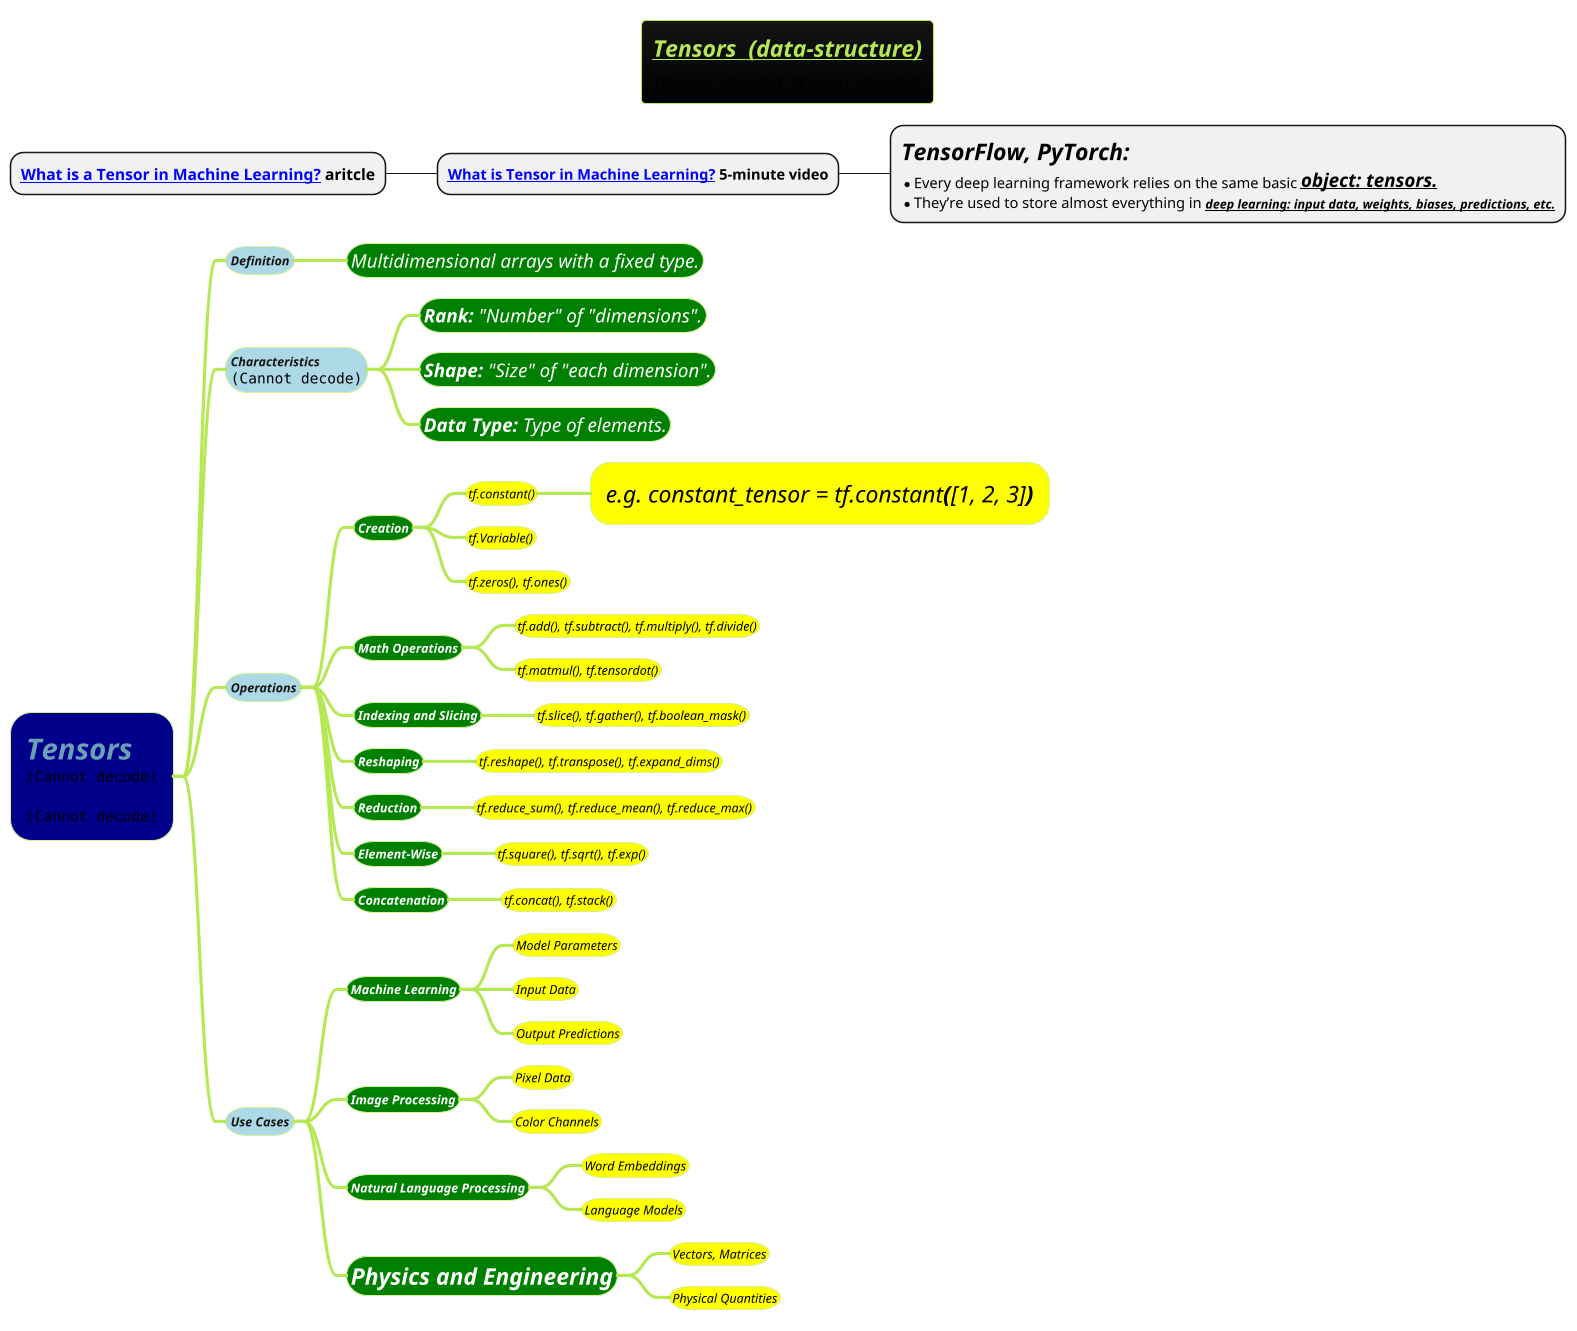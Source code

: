 @startmindmap
title =<i><b><u><size:18>Tensors  (data-structure)\n<img:images/img_3.png{scale=.966}> <img:images/img_2.png{scale=.55}>

* <size:15><b>[[https://towardsdatascience.com/what-is-a-tensor-in-deep-learning-6dedd95d6507 What is a Tensor in Machine Learning?]] aritcle
** <b>[[https://www.youtube.com/watch?app=desktop&v=tIqoI4jGE-w&ab_channel=MinsukHeo%ED%97%88%EB%AF%BC%EC%84%9D What is Tensor in Machine Learning?]] 5-minute video
***:=<i>TensorFlow, PyTorch:
* Every deep learning framework relies on the same basic <size:18><u><i><b>object: tensors.
* They’re used to store almost everything in <size:12><u><i><b>deep learning: input data, weights, biases, predictions, etc.;
!theme hacker

*[#darkblue] <size:28><i>Tensors\n<img:images/img_5.png{scale=.6}>\n\n<img:images/img_1.png{scale=.7}>
**[#lightblue] <i><size:12>Definition
***[#green] <color #white><i><size:18>Multidimensional arrays with a fixed type.
**[#lightblue] <i><size:12>Characteristics\n<img:images/img_4.png{scale=.8}>
***[#green] <color #white><i><size:18>**Rank:** "Number" of "dimensions".
***[#green] <color #white><i><size:18>**Shape:** "Size" of "each dimension".
***[#green] <color #white><i><size:18>**Data Type:** Type of elements.
**[#lightblue] <i><size:12>Operations
***[#green] <color #white><b><i><size:12>Creation
****[#yellow] <color #black><i><size:12>tf.constant()
*****[#yellow] <color #black><i><size:22>e.g. constant_tensor = tf.constant**(**[1, 2, 3]**)**
****[#yellow] <color #black><i><size:12>tf.Variable()
****[#yellow] <color #black><i><size:12>tf.zeros(), tf.ones()
***[#green] <color #white><b><i><size:12>Math Operations
****[#yellow] <color #black><i><size:12>tf.add(), tf.subtract(), tf.multiply(), tf.divide()
****[#yellow] <color #black><i><size:12>tf.matmul(), tf.tensordot()
***[#green] <color #white><b><i><size:12>Indexing and Slicing
****[#yellow] <color #black><i><size:12>tf.slice(), tf.gather(), tf.boolean_mask()
***[#green] <color #white><b><i><size:12>Reshaping
****[#yellow] <color #black><i><size:12>tf.reshape(), tf.transpose(), tf.expand_dims()
***[#green] <color #white><b><i><size:12>Reduction
****[#yellow] <color #black><i><size:12>tf.reduce_sum(), tf.reduce_mean(), tf.reduce_max()
***[#green] <color #white><b><i><size:12>Element-Wise
****[#yellow] <color #black><i><size:12>tf.square(), tf.sqrt(), tf.exp()
***[#green] <color #white><b><i><size:12>Concatenation
****[#yellow] <color #black><i><size:12>tf.concat(), tf.stack()
**[#lightblue] <i><size:12>Use Cases
***[#green] <color #white><b><i><size:12>Machine Learning
****[#yellow] <color #black><i><size:12>Model Parameters
****[#yellow] <color #black><i><size:12>Input Data
****[#yellow] <color #black><i><size:12>Output Predictions
***[#green] <color #white><b><i><size:12>Image Processing
****[#yellow] <color #black><i><size:12>Pixel Data
****[#yellow] <color #black><i><size:12>Color Channels
***[#green] <color #white><b><i><size:12>Natural Language Processing
****[#yellow] <color #black><i><size:12>Word Embeddings
****[#yellow] <color #black><i><size:12>Language Models
***[#green] <color #white><b><i><size:22>Physics and Engineering
****[#yellow] <color #black><i><size:12>Vectors, Matrices
****[#yellow] <color #black><i><size:12>Physical Quantities
@endmindmap
